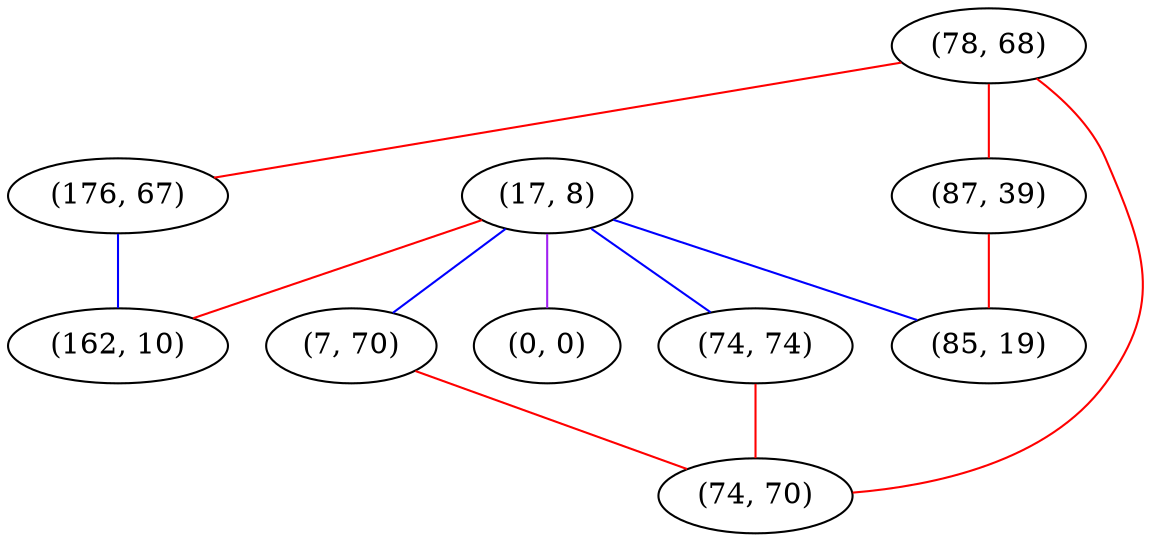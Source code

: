 graph "" {
"(17, 8)";
"(0, 0)";
"(74, 74)";
"(78, 68)";
"(7, 70)";
"(74, 70)";
"(176, 67)";
"(162, 10)";
"(87, 39)";
"(85, 19)";
"(17, 8)" -- "(74, 74)"  [color=blue, key=0, weight=3];
"(17, 8)" -- "(7, 70)"  [color=blue, key=0, weight=3];
"(17, 8)" -- "(0, 0)"  [color=purple, key=0, weight=4];
"(17, 8)" -- "(85, 19)"  [color=blue, key=0, weight=3];
"(17, 8)" -- "(162, 10)"  [color=red, key=0, weight=1];
"(74, 74)" -- "(74, 70)"  [color=red, key=0, weight=1];
"(78, 68)" -- "(176, 67)"  [color=red, key=0, weight=1];
"(78, 68)" -- "(74, 70)"  [color=red, key=0, weight=1];
"(78, 68)" -- "(87, 39)"  [color=red, key=0, weight=1];
"(7, 70)" -- "(74, 70)"  [color=red, key=0, weight=1];
"(176, 67)" -- "(162, 10)"  [color=blue, key=0, weight=3];
"(87, 39)" -- "(85, 19)"  [color=red, key=0, weight=1];
}

